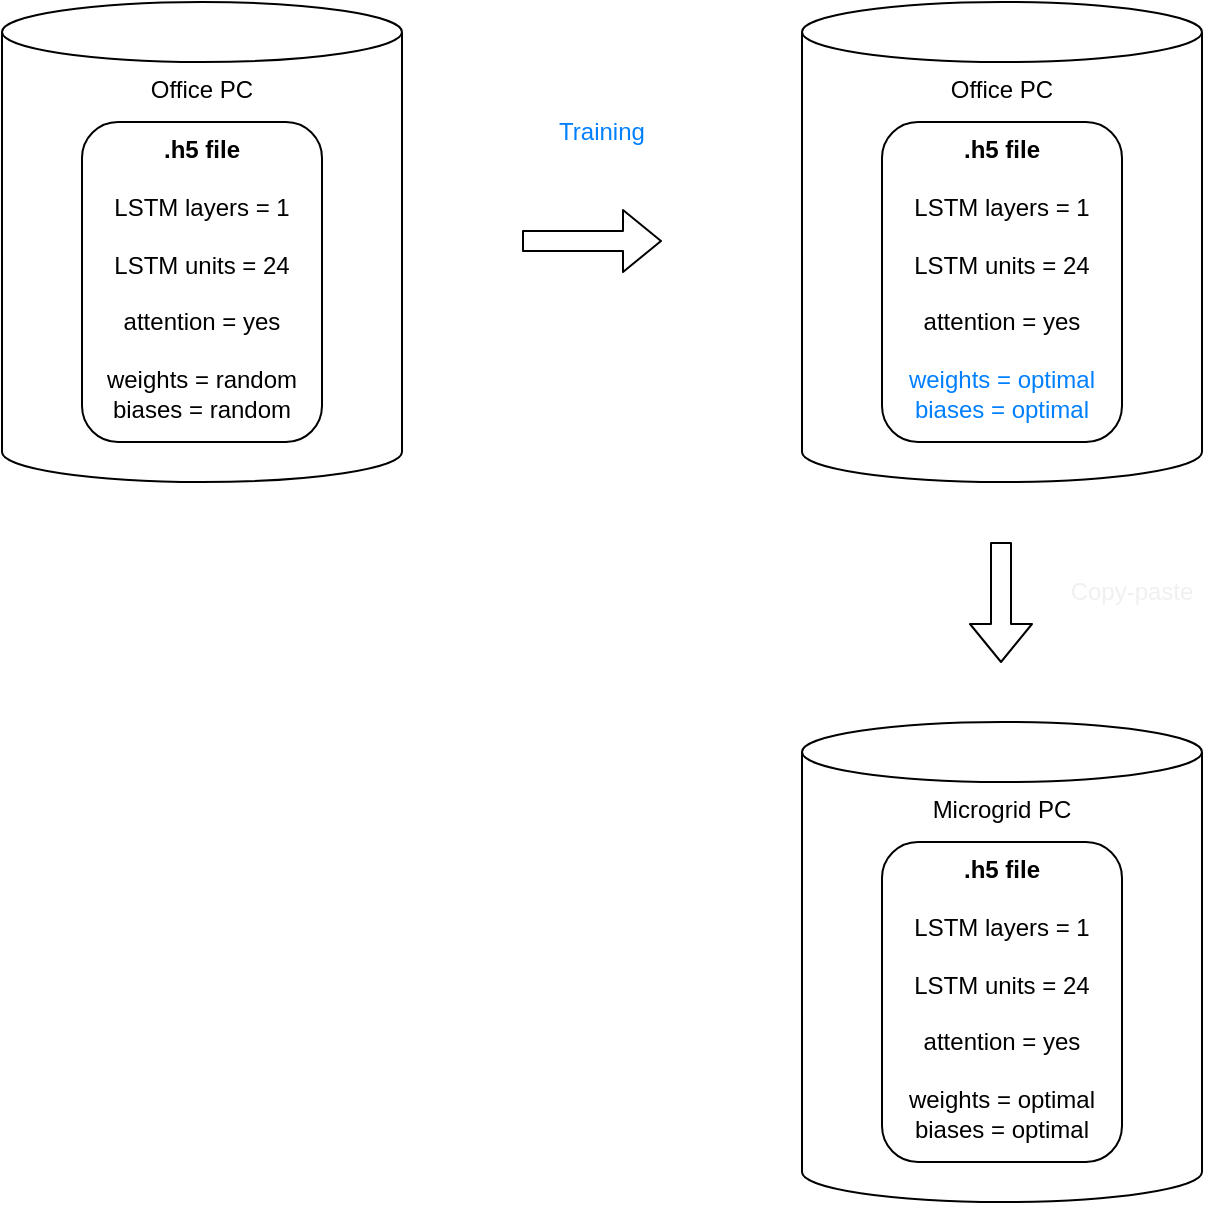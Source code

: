 <mxfile>
    <diagram id="_yPnl8V4pl2GwMaPMfog" name="Page-1">
        <mxGraphModel dx="1116" dy="1029" grid="1" gridSize="10" guides="1" tooltips="1" connect="1" arrows="1" fold="1" page="1" pageScale="1" pageWidth="850" pageHeight="1100" math="0" shadow="0">
            <root>
                <mxCell id="0"/>
                <mxCell id="1" parent="0"/>
                <mxCell id="3" value="Office PC" style="shape=cylinder3;whiteSpace=wrap;html=1;boundedLbl=1;backgroundOutline=1;size=15;verticalAlign=top;" vertex="1" parent="1">
                    <mxGeometry x="40" y="40" width="200" height="240" as="geometry"/>
                </mxCell>
                <mxCell id="4" value="&lt;b&gt;.h5 file&lt;/b&gt;&lt;br&gt;&lt;br&gt;LSTM layers = 1&lt;br&gt;&lt;br&gt;LSTM units = 24&lt;br&gt;&lt;br&gt;attention = yes&lt;br&gt;&lt;br&gt;weights = random&lt;br&gt;biases = random" style="rounded=1;whiteSpace=wrap;html=1;align=center;verticalAlign=top;" vertex="1" parent="1">
                    <mxGeometry x="80" y="100" width="120" height="160" as="geometry"/>
                </mxCell>
                <mxCell id="5" value="Office PC" style="shape=cylinder3;whiteSpace=wrap;html=1;boundedLbl=1;backgroundOutline=1;size=15;verticalAlign=top;" vertex="1" parent="1">
                    <mxGeometry x="440" y="40" width="200" height="240" as="geometry"/>
                </mxCell>
                <mxCell id="6" value="&lt;b&gt;.h5 file&lt;/b&gt;&lt;br&gt;&lt;br&gt;LSTM layers = 1&lt;br&gt;&lt;br&gt;LSTM units = 24&lt;br&gt;&lt;br&gt;attention = yes&lt;br&gt;&lt;br&gt;&lt;font color=&quot;#007fff&quot;&gt;weights = optimal&lt;br&gt;biases = optimal&lt;/font&gt;" style="rounded=1;whiteSpace=wrap;html=1;align=center;verticalAlign=top;" vertex="1" parent="1">
                    <mxGeometry x="480" y="100" width="120" height="160" as="geometry"/>
                </mxCell>
                <mxCell id="7" value="" style="shape=flexArrow;endArrow=classic;html=1;fontColor=#007FFF;" edge="1" parent="1">
                    <mxGeometry width="50" height="50" relative="1" as="geometry">
                        <mxPoint x="300" y="159.5" as="sourcePoint"/>
                        <mxPoint x="370" y="159.5" as="targetPoint"/>
                    </mxGeometry>
                </mxCell>
                <mxCell id="8" value="Training" style="text;html=1;strokeColor=none;fillColor=none;align=center;verticalAlign=middle;whiteSpace=wrap;rounded=0;fontColor=#007FFF;" vertex="1" parent="1">
                    <mxGeometry x="310" y="90" width="60" height="30" as="geometry"/>
                </mxCell>
                <mxCell id="9" value="Microgrid PC" style="shape=cylinder3;whiteSpace=wrap;html=1;boundedLbl=1;backgroundOutline=1;size=15;verticalAlign=top;" vertex="1" parent="1">
                    <mxGeometry x="440" y="400" width="200" height="240" as="geometry"/>
                </mxCell>
                <mxCell id="10" value="&lt;b&gt;.h5 file&lt;/b&gt;&lt;br&gt;&lt;br&gt;LSTM layers = 1&lt;br&gt;&lt;br&gt;LSTM units = 24&lt;br&gt;&lt;br&gt;attention = yes&lt;br&gt;&lt;br&gt;weights = optimal&lt;br&gt;biases = optimal" style="rounded=1;whiteSpace=wrap;html=1;align=center;verticalAlign=top;" vertex="1" parent="1">
                    <mxGeometry x="480" y="460" width="120" height="160" as="geometry"/>
                </mxCell>
                <mxCell id="11" value="" style="shape=flexArrow;endArrow=classic;html=1;fontColor=#007FFF;" edge="1" parent="1">
                    <mxGeometry width="50" height="50" relative="1" as="geometry">
                        <mxPoint x="539.5" y="310" as="sourcePoint"/>
                        <mxPoint x="539.5" y="370.5" as="targetPoint"/>
                    </mxGeometry>
                </mxCell>
                <mxCell id="13" value="&lt;font color=&quot;#f0f0f0&quot;&gt;Copy-paste&lt;/font&gt;" style="text;html=1;strokeColor=none;fillColor=none;align=center;verticalAlign=middle;whiteSpace=wrap;rounded=0;fontColor=#007FFF;" vertex="1" parent="1">
                    <mxGeometry x="570" y="320" width="70" height="30" as="geometry"/>
                </mxCell>
            </root>
        </mxGraphModel>
    </diagram>
</mxfile>